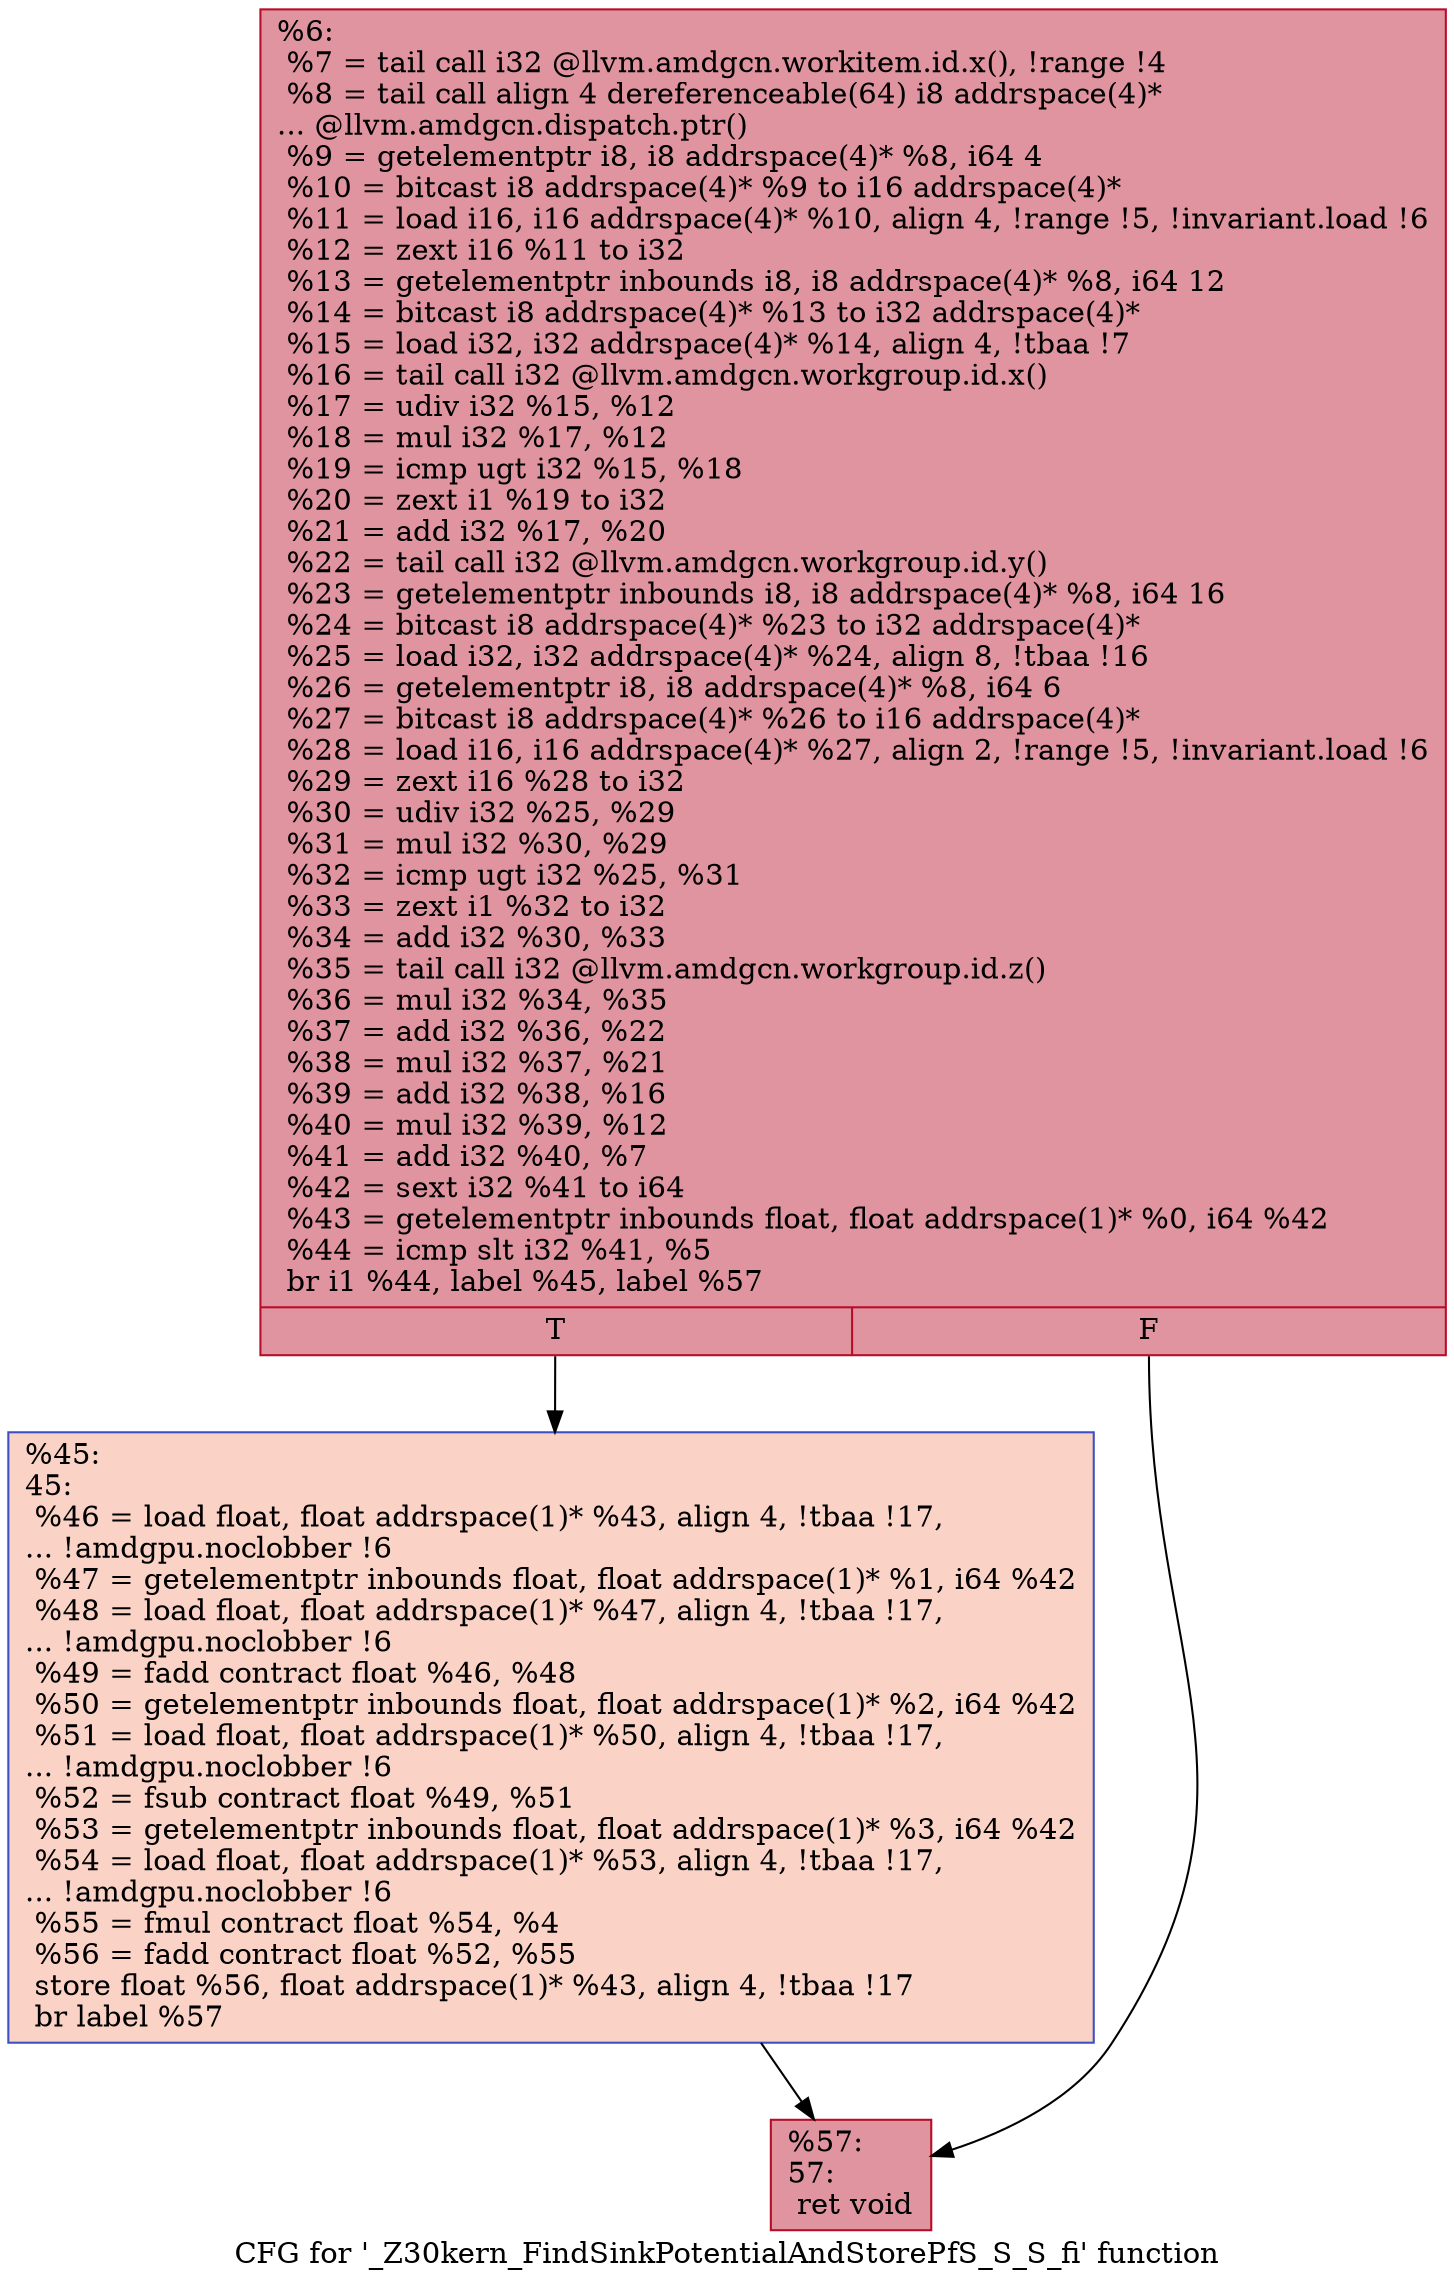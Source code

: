 digraph "CFG for '_Z30kern_FindSinkPotentialAndStorePfS_S_S_fi' function" {
	label="CFG for '_Z30kern_FindSinkPotentialAndStorePfS_S_S_fi' function";

	Node0x4ddca60 [shape=record,color="#b70d28ff", style=filled, fillcolor="#b70d2870",label="{%6:\l  %7 = tail call i32 @llvm.amdgcn.workitem.id.x(), !range !4\l  %8 = tail call align 4 dereferenceable(64) i8 addrspace(4)*\l... @llvm.amdgcn.dispatch.ptr()\l  %9 = getelementptr i8, i8 addrspace(4)* %8, i64 4\l  %10 = bitcast i8 addrspace(4)* %9 to i16 addrspace(4)*\l  %11 = load i16, i16 addrspace(4)* %10, align 4, !range !5, !invariant.load !6\l  %12 = zext i16 %11 to i32\l  %13 = getelementptr inbounds i8, i8 addrspace(4)* %8, i64 12\l  %14 = bitcast i8 addrspace(4)* %13 to i32 addrspace(4)*\l  %15 = load i32, i32 addrspace(4)* %14, align 4, !tbaa !7\l  %16 = tail call i32 @llvm.amdgcn.workgroup.id.x()\l  %17 = udiv i32 %15, %12\l  %18 = mul i32 %17, %12\l  %19 = icmp ugt i32 %15, %18\l  %20 = zext i1 %19 to i32\l  %21 = add i32 %17, %20\l  %22 = tail call i32 @llvm.amdgcn.workgroup.id.y()\l  %23 = getelementptr inbounds i8, i8 addrspace(4)* %8, i64 16\l  %24 = bitcast i8 addrspace(4)* %23 to i32 addrspace(4)*\l  %25 = load i32, i32 addrspace(4)* %24, align 8, !tbaa !16\l  %26 = getelementptr i8, i8 addrspace(4)* %8, i64 6\l  %27 = bitcast i8 addrspace(4)* %26 to i16 addrspace(4)*\l  %28 = load i16, i16 addrspace(4)* %27, align 2, !range !5, !invariant.load !6\l  %29 = zext i16 %28 to i32\l  %30 = udiv i32 %25, %29\l  %31 = mul i32 %30, %29\l  %32 = icmp ugt i32 %25, %31\l  %33 = zext i1 %32 to i32\l  %34 = add i32 %30, %33\l  %35 = tail call i32 @llvm.amdgcn.workgroup.id.z()\l  %36 = mul i32 %34, %35\l  %37 = add i32 %36, %22\l  %38 = mul i32 %37, %21\l  %39 = add i32 %38, %16\l  %40 = mul i32 %39, %12\l  %41 = add i32 %40, %7\l  %42 = sext i32 %41 to i64\l  %43 = getelementptr inbounds float, float addrspace(1)* %0, i64 %42\l  %44 = icmp slt i32 %41, %5\l  br i1 %44, label %45, label %57\l|{<s0>T|<s1>F}}"];
	Node0x4ddca60:s0 -> Node0x4de0c10;
	Node0x4ddca60:s1 -> Node0x4de0ca0;
	Node0x4de0c10 [shape=record,color="#3d50c3ff", style=filled, fillcolor="#f59c7d70",label="{%45:\l45:                                               \l  %46 = load float, float addrspace(1)* %43, align 4, !tbaa !17,\l... !amdgpu.noclobber !6\l  %47 = getelementptr inbounds float, float addrspace(1)* %1, i64 %42\l  %48 = load float, float addrspace(1)* %47, align 4, !tbaa !17,\l... !amdgpu.noclobber !6\l  %49 = fadd contract float %46, %48\l  %50 = getelementptr inbounds float, float addrspace(1)* %2, i64 %42\l  %51 = load float, float addrspace(1)* %50, align 4, !tbaa !17,\l... !amdgpu.noclobber !6\l  %52 = fsub contract float %49, %51\l  %53 = getelementptr inbounds float, float addrspace(1)* %3, i64 %42\l  %54 = load float, float addrspace(1)* %53, align 4, !tbaa !17,\l... !amdgpu.noclobber !6\l  %55 = fmul contract float %54, %4\l  %56 = fadd contract float %52, %55\l  store float %56, float addrspace(1)* %43, align 4, !tbaa !17\l  br label %57\l}"];
	Node0x4de0c10 -> Node0x4de0ca0;
	Node0x4de0ca0 [shape=record,color="#b70d28ff", style=filled, fillcolor="#b70d2870",label="{%57:\l57:                                               \l  ret void\l}"];
}
